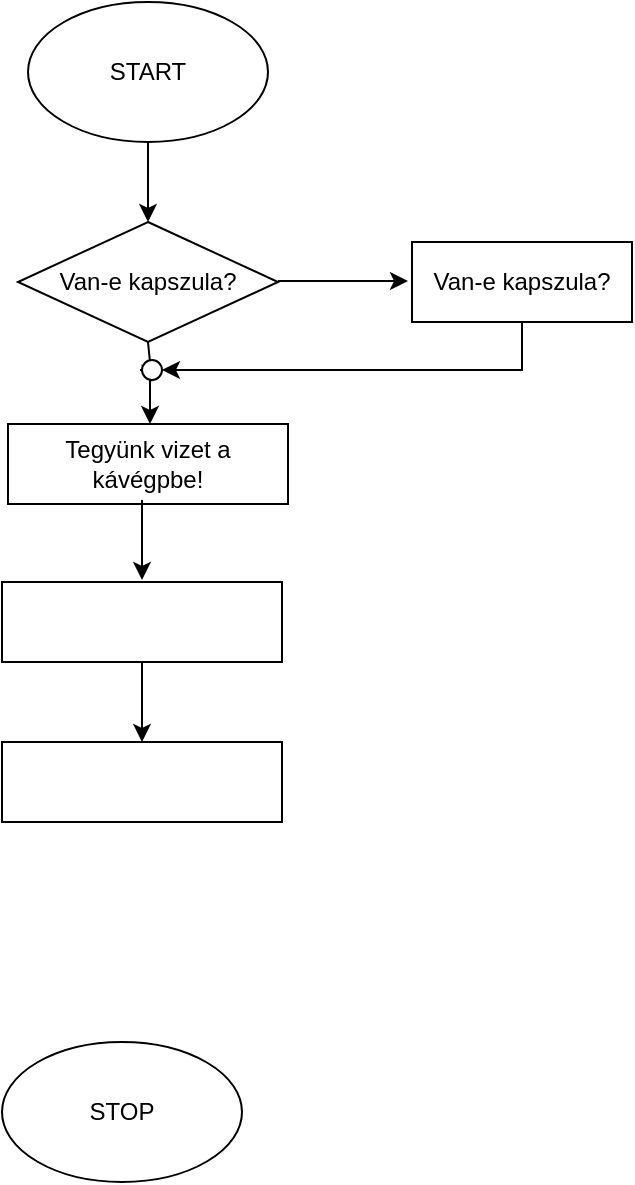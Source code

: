 <mxfile version="24.2.5" type="device">
  <diagram id="C5RBs43oDa-KdzZeNtuy" name="Page-1">
    <mxGraphModel dx="1050" dy="621" grid="1" gridSize="10" guides="1" tooltips="1" connect="1" arrows="1" fold="1" page="1" pageScale="1" pageWidth="827" pageHeight="1169" math="0" shadow="0">
      <root>
        <mxCell id="WIyWlLk6GJQsqaUBKTNV-0" />
        <mxCell id="WIyWlLk6GJQsqaUBKTNV-1" parent="WIyWlLk6GJQsqaUBKTNV-0" />
        <mxCell id="6EwqOUl9h-K7hUrrgeM3-1" value="STOP" style="ellipse;whiteSpace=wrap;html=1;" parent="WIyWlLk6GJQsqaUBKTNV-1" vertex="1">
          <mxGeometry x="325" y="540" width="120" height="70" as="geometry" />
        </mxCell>
        <mxCell id="6EwqOUl9h-K7hUrrgeM3-19" style="edgeStyle=orthogonalEdgeStyle;rounded=0;orthogonalLoop=1;jettySize=auto;html=1;exitX=0.5;exitY=1;exitDx=0;exitDy=0;" parent="WIyWlLk6GJQsqaUBKTNV-1" source="6EwqOUl9h-K7hUrrgeM3-2" edge="1">
          <mxGeometry relative="1" as="geometry">
            <mxPoint x="398" y="130" as="targetPoint" />
          </mxGeometry>
        </mxCell>
        <mxCell id="6EwqOUl9h-K7hUrrgeM3-2" value="START" style="ellipse;whiteSpace=wrap;html=1;" parent="WIyWlLk6GJQsqaUBKTNV-1" vertex="1">
          <mxGeometry x="338" y="20" width="120" height="70" as="geometry" />
        </mxCell>
        <mxCell id="6EwqOUl9h-K7hUrrgeM3-3" value="Van-e kapszula?" style="rhombus;whiteSpace=wrap;html=1;" parent="WIyWlLk6GJQsqaUBKTNV-1" vertex="1">
          <mxGeometry x="333" y="130" width="130" height="60" as="geometry" />
        </mxCell>
        <mxCell id="6EwqOUl9h-K7hUrrgeM3-8" value="Tegyünk vizet a kávégpbe!" style="rounded=0;whiteSpace=wrap;html=1;" parent="WIyWlLk6GJQsqaUBKTNV-1" vertex="1">
          <mxGeometry x="328" y="231" width="140" height="40" as="geometry" />
        </mxCell>
        <mxCell id="6EwqOUl9h-K7hUrrgeM3-9" value="" style="rounded=0;whiteSpace=wrap;html=1;" parent="WIyWlLk6GJQsqaUBKTNV-1" vertex="1">
          <mxGeometry x="325" y="310" width="140" height="40" as="geometry" />
        </mxCell>
        <mxCell id="6EwqOUl9h-K7hUrrgeM3-10" value="" style="rounded=0;whiteSpace=wrap;html=1;" parent="WIyWlLk6GJQsqaUBKTNV-1" vertex="1">
          <mxGeometry x="325" y="390" width="140" height="40" as="geometry" />
        </mxCell>
        <mxCell id="6EwqOUl9h-K7hUrrgeM3-13" value="Van-e kapszula?" style="rounded=0;whiteSpace=wrap;html=1;" parent="WIyWlLk6GJQsqaUBKTNV-1" vertex="1">
          <mxGeometry x="530" y="140" width="110" height="40" as="geometry" />
        </mxCell>
        <mxCell id="6EwqOUl9h-K7hUrrgeM3-23" value="" style="endArrow=classic;html=1;rounded=0;exitX=0.5;exitY=1;exitDx=0;exitDy=0;" parent="WIyWlLk6GJQsqaUBKTNV-1" source="6EwqOUl9h-K7hUrrgeM3-3" edge="1">
          <mxGeometry width="50" height="50" relative="1" as="geometry">
            <mxPoint x="390" y="350" as="sourcePoint" />
            <mxPoint x="400" y="210" as="targetPoint" />
          </mxGeometry>
        </mxCell>
        <mxCell id="6EwqOUl9h-K7hUrrgeM3-24" value="" style="endArrow=classic;html=1;rounded=0;" parent="WIyWlLk6GJQsqaUBKTNV-1" edge="1">
          <mxGeometry width="50" height="50" relative="1" as="geometry">
            <mxPoint x="395" y="269" as="sourcePoint" />
            <mxPoint x="395" y="309" as="targetPoint" />
          </mxGeometry>
        </mxCell>
        <mxCell id="6EwqOUl9h-K7hUrrgeM3-25" value="" style="endArrow=classic;html=1;rounded=0;exitX=0.5;exitY=1;exitDx=0;exitDy=0;entryX=0.5;entryY=0;entryDx=0;entryDy=0;" parent="WIyWlLk6GJQsqaUBKTNV-1" source="6EwqOUl9h-K7hUrrgeM3-9" target="6EwqOUl9h-K7hUrrgeM3-10" edge="1">
          <mxGeometry width="50" height="50" relative="1" as="geometry">
            <mxPoint x="350" y="350" as="sourcePoint" />
            <mxPoint x="403" y="370" as="targetPoint" />
          </mxGeometry>
        </mxCell>
        <mxCell id="1it2FXMllTdqUd8bmaAg-0" style="edgeStyle=orthogonalEdgeStyle;rounded=0;orthogonalLoop=1;jettySize=auto;html=1;exitX=0;exitY=0.5;exitDx=0;exitDy=0;entryX=0.5;entryY=0;entryDx=0;entryDy=0;" edge="1" parent="WIyWlLk6GJQsqaUBKTNV-1">
          <mxGeometry relative="1" as="geometry">
            <mxPoint x="394" y="204" as="sourcePoint" />
            <mxPoint x="399" y="231" as="targetPoint" />
          </mxGeometry>
        </mxCell>
        <mxCell id="6EwqOUl9h-K7hUrrgeM3-27" value="" style="ellipse;whiteSpace=wrap;html=1;aspect=fixed;" parent="WIyWlLk6GJQsqaUBKTNV-1" vertex="1">
          <mxGeometry x="395" y="199" width="10" height="10" as="geometry" />
        </mxCell>
        <mxCell id="6EwqOUl9h-K7hUrrgeM3-36" value="" style="endArrow=classic;html=1;rounded=0;" parent="WIyWlLk6GJQsqaUBKTNV-1" edge="1">
          <mxGeometry width="50" height="50" relative="1" as="geometry">
            <mxPoint x="463" y="159.5" as="sourcePoint" />
            <mxPoint x="528" y="159.5" as="targetPoint" />
            <Array as="points">
              <mxPoint x="528" y="159.5" />
            </Array>
          </mxGeometry>
        </mxCell>
        <mxCell id="6EwqOUl9h-K7hUrrgeM3-37" value="" style="endArrow=classic;html=1;rounded=0;exitX=0.5;exitY=1;exitDx=0;exitDy=0;entryX=1;entryY=0.5;entryDx=0;entryDy=0;" parent="WIyWlLk6GJQsqaUBKTNV-1" source="6EwqOUl9h-K7hUrrgeM3-13" target="6EwqOUl9h-K7hUrrgeM3-27" edge="1">
          <mxGeometry width="50" height="50" relative="1" as="geometry">
            <mxPoint x="590" y="271" as="sourcePoint" />
            <mxPoint x="410" y="210" as="targetPoint" />
            <Array as="points">
              <mxPoint x="585" y="204" />
            </Array>
          </mxGeometry>
        </mxCell>
      </root>
    </mxGraphModel>
  </diagram>
</mxfile>
